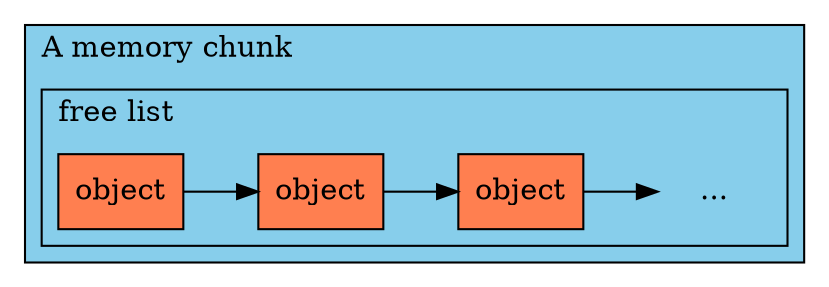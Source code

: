 digraph {
node [shape = "box"];
rankdir = LR

	subgraph cluster_chunk {
		label = "A memory chunk \l";
		labeljust = "l";
		bgcolor = "skyblue";
		
		subgraph cluster_freelist {
			label = "free list"
			obj1 [label = "object", style = "filled", fillcolor = "coral"];
			obj2 [label = "object", style = "filled", fillcolor = "coral"];
			obj3 [label = "object", style = "filled", fillcolor = "coral"];
			obj4 [label = "...", shape = "plaintext"];

			obj1->obj2->obj3->obj4
		}
	}
}
